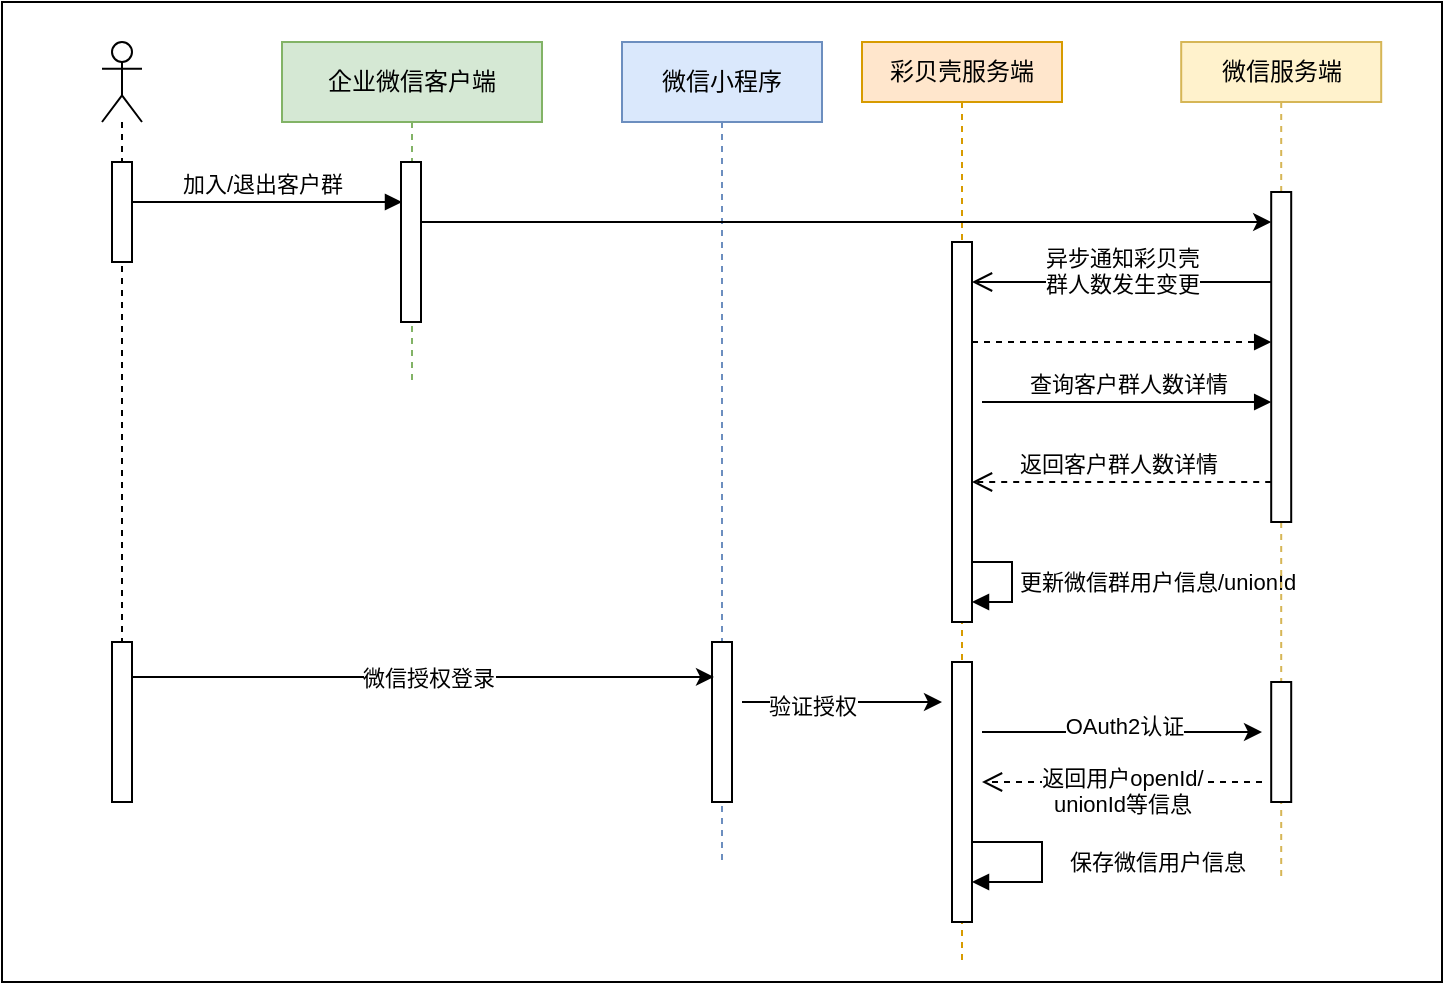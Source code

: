 <mxfile version="20.3.0" type="github">
  <diagram id="nNH0iHpRzvFXAM0J5vGR" name="第 1 页">
    <mxGraphModel dx="1038" dy="539" grid="1" gridSize="10" guides="1" tooltips="1" connect="1" arrows="1" fold="1" page="1" pageScale="1" pageWidth="827" pageHeight="1169" math="0" shadow="0">
      <root>
        <mxCell id="0" />
        <mxCell id="1" parent="0" />
        <mxCell id="8w5JZDVEYLkWVmozxsxg-20" value="" style="rounded=0;whiteSpace=wrap;html=1;glass=0;fillStyle=auto;strokeColor=default;gradientColor=none;" vertex="1" parent="1">
          <mxGeometry x="190" y="20" width="720" height="490" as="geometry" />
        </mxCell>
        <mxCell id="YepdNlx2plrvu8oHhmGV-1" value="企业微信客户端" style="shape=umlLifeline;perimeter=lifelinePerimeter;whiteSpace=wrap;html=1;container=1;collapsible=0;recursiveResize=0;outlineConnect=0;fillColor=#d5e8d4;strokeColor=#82b366;" parent="1" vertex="1">
          <mxGeometry x="330" y="40" width="130" height="170" as="geometry" />
        </mxCell>
        <mxCell id="YepdNlx2plrvu8oHhmGV-27" value="" style="html=1;points=[];perimeter=orthogonalPerimeter;fillStyle=auto;gradientColor=none;strokeColor=default;rounded=0;glass=0;" parent="YepdNlx2plrvu8oHhmGV-1" vertex="1">
          <mxGeometry x="59.5" y="60" width="10" height="80" as="geometry" />
        </mxCell>
        <mxCell id="YepdNlx2plrvu8oHhmGV-39" value="加入/退出客户群" style="html=1;verticalAlign=bottom;endArrow=block;rounded=0;" parent="YepdNlx2plrvu8oHhmGV-1" source="8w5JZDVEYLkWVmozxsxg-1" edge="1">
          <mxGeometry width="80" relative="1" as="geometry">
            <mxPoint x="-130" y="90" as="sourcePoint" />
            <mxPoint x="60" y="80" as="targetPoint" />
          </mxGeometry>
        </mxCell>
        <mxCell id="YepdNlx2plrvu8oHhmGV-4" value="微信小程序" style="shape=umlLifeline;perimeter=lifelinePerimeter;whiteSpace=wrap;html=1;container=1;collapsible=0;recursiveResize=0;outlineConnect=0;fillColor=#dae8fc;strokeColor=#6c8ebf;" parent="1" vertex="1">
          <mxGeometry x="500" y="40" width="100" height="410" as="geometry" />
        </mxCell>
        <mxCell id="8w5JZDVEYLkWVmozxsxg-4" value="" style="html=1;points=[];perimeter=orthogonalPerimeter;" vertex="1" parent="YepdNlx2plrvu8oHhmGV-4">
          <mxGeometry x="45" y="300" width="10" height="80" as="geometry" />
        </mxCell>
        <mxCell id="YepdNlx2plrvu8oHhmGV-5" value="彩贝壳服务端" style="shape=umlLifeline;perimeter=lifelinePerimeter;whiteSpace=wrap;html=1;container=1;collapsible=0;recursiveResize=0;outlineConnect=0;size=30;fillColor=#ffe6cc;strokeColor=#d79b00;" parent="1" vertex="1">
          <mxGeometry x="620" y="40" width="100" height="460" as="geometry" />
        </mxCell>
        <mxCell id="YepdNlx2plrvu8oHhmGV-43" value="" style="html=1;points=[];perimeter=orthogonalPerimeter;" parent="YepdNlx2plrvu8oHhmGV-5" vertex="1">
          <mxGeometry x="45" y="100" width="10" height="190" as="geometry" />
        </mxCell>
        <mxCell id="YepdNlx2plrvu8oHhmGV-46" value="异步通知彩贝壳&lt;br&gt;群人数发生变更" style="html=1;verticalAlign=bottom;endArrow=open;endSize=8;rounded=0;" parent="YepdNlx2plrvu8oHhmGV-5" source="YepdNlx2plrvu8oHhmGV-6" edge="1">
          <mxGeometry x="0.027" y="10" relative="1" as="geometry">
            <mxPoint x="135" y="120" as="sourcePoint" />
            <mxPoint x="55" y="120" as="targetPoint" />
            <mxPoint as="offset" />
          </mxGeometry>
        </mxCell>
        <mxCell id="YepdNlx2plrvu8oHhmGV-56" value="更新微信群用户信息/unionId" style="edgeStyle=orthogonalEdgeStyle;html=1;align=left;spacingLeft=2;endArrow=block;rounded=0;entryX=1;entryY=0;" parent="YepdNlx2plrvu8oHhmGV-5" source="YepdNlx2plrvu8oHhmGV-43" edge="1">
          <mxGeometry relative="1" as="geometry">
            <mxPoint x="45" y="260" as="sourcePoint" />
            <Array as="points">
              <mxPoint x="75" y="260" />
              <mxPoint x="75" y="280" />
            </Array>
            <mxPoint x="55" y="280" as="targetPoint" />
          </mxGeometry>
        </mxCell>
        <mxCell id="8w5JZDVEYLkWVmozxsxg-8" value="" style="html=1;points=[];perimeter=orthogonalPerimeter;" vertex="1" parent="YepdNlx2plrvu8oHhmGV-5">
          <mxGeometry x="45" y="310" width="10" height="130" as="geometry" />
        </mxCell>
        <mxCell id="8w5JZDVEYLkWVmozxsxg-18" value="保存微信用户信息" style="edgeStyle=orthogonalEdgeStyle;html=1;align=left;spacingLeft=2;endArrow=block;rounded=0;entryX=1;entryY=0;" edge="1" parent="YepdNlx2plrvu8oHhmGV-5">
          <mxGeometry y="10" relative="1" as="geometry">
            <mxPoint x="55" y="400" as="sourcePoint" />
            <Array as="points">
              <mxPoint x="90" y="400" />
              <mxPoint x="90" y="420" />
            </Array>
            <mxPoint x="55" y="420" as="targetPoint" />
            <mxPoint as="offset" />
          </mxGeometry>
        </mxCell>
        <mxCell id="YepdNlx2plrvu8oHhmGV-6" value="微信服务端" style="shape=umlLifeline;perimeter=lifelinePerimeter;whiteSpace=wrap;html=1;container=1;collapsible=0;recursiveResize=0;outlineConnect=0;size=30;fillColor=#fff2cc;strokeColor=#d6b656;" parent="1" vertex="1">
          <mxGeometry x="779.6" y="40" width="100" height="420" as="geometry" />
        </mxCell>
        <mxCell id="YepdNlx2plrvu8oHhmGV-30" value="" style="html=1;points=[];perimeter=orthogonalPerimeter;" parent="YepdNlx2plrvu8oHhmGV-6" vertex="1">
          <mxGeometry x="45" y="75" width="10" height="165" as="geometry" />
        </mxCell>
        <mxCell id="YepdNlx2plrvu8oHhmGV-50" value="" style="html=1;verticalAlign=bottom;endArrow=block;rounded=0;dashed=1;" parent="YepdNlx2plrvu8oHhmGV-6" source="YepdNlx2plrvu8oHhmGV-43" edge="1">
          <mxGeometry width="80" relative="1" as="geometry">
            <mxPoint x="-100.0" y="149.5" as="sourcePoint" />
            <mxPoint x="45.0" y="150" as="targetPoint" />
          </mxGeometry>
        </mxCell>
        <mxCell id="8w5JZDVEYLkWVmozxsxg-12" value="" style="html=1;points=[];perimeter=orthogonalPerimeter;" vertex="1" parent="YepdNlx2plrvu8oHhmGV-6">
          <mxGeometry x="45" y="320" width="10" height="60" as="geometry" />
        </mxCell>
        <mxCell id="YepdNlx2plrvu8oHhmGV-31" value="" style="edgeStyle=orthogonalEdgeStyle;rounded=0;orthogonalLoop=1;jettySize=auto;html=1;" parent="1" source="YepdNlx2plrvu8oHhmGV-27" target="YepdNlx2plrvu8oHhmGV-30" edge="1">
          <mxGeometry relative="1" as="geometry">
            <Array as="points">
              <mxPoint x="760" y="130" />
              <mxPoint x="760" y="130" />
            </Array>
          </mxGeometry>
        </mxCell>
        <mxCell id="YepdNlx2plrvu8oHhmGV-48" value="查询客户群人数详情" style="html=1;verticalAlign=bottom;endArrow=block;rounded=0;" parent="1" target="YepdNlx2plrvu8oHhmGV-30" edge="1">
          <mxGeometry width="80" relative="1" as="geometry">
            <mxPoint x="680" y="220" as="sourcePoint" />
            <mxPoint x="760" y="189.5" as="targetPoint" />
            <Array as="points">
              <mxPoint x="740" y="220" />
            </Array>
          </mxGeometry>
        </mxCell>
        <mxCell id="YepdNlx2plrvu8oHhmGV-49" value="返回客户群人数详情" style="html=1;verticalAlign=bottom;endArrow=open;dashed=1;endSize=8;rounded=0;" parent="1" edge="1" target="YepdNlx2plrvu8oHhmGV-43">
          <mxGeometry x="0.032" relative="1" as="geometry">
            <mxPoint x="824.6" y="260" as="sourcePoint" />
            <mxPoint x="680" y="260" as="targetPoint" />
            <mxPoint as="offset" />
          </mxGeometry>
        </mxCell>
        <mxCell id="8w5JZDVEYLkWVmozxsxg-1" value="" style="shape=umlLifeline;participant=umlActor;perimeter=lifelinePerimeter;whiteSpace=wrap;html=1;container=1;collapsible=0;recursiveResize=0;verticalAlign=top;spacingTop=36;outlineConnect=0;" vertex="1" parent="1">
          <mxGeometry x="240" y="40" width="20" height="360" as="geometry" />
        </mxCell>
        <mxCell id="8w5JZDVEYLkWVmozxsxg-2" value="" style="html=1;points=[];perimeter=orthogonalPerimeter;" vertex="1" parent="8w5JZDVEYLkWVmozxsxg-1">
          <mxGeometry x="5" y="60" width="10" height="50" as="geometry" />
        </mxCell>
        <mxCell id="8w5JZDVEYLkWVmozxsxg-3" value="" style="html=1;points=[];perimeter=orthogonalPerimeter;" vertex="1" parent="8w5JZDVEYLkWVmozxsxg-1">
          <mxGeometry x="5" y="300" width="10" height="80" as="geometry" />
        </mxCell>
        <mxCell id="8w5JZDVEYLkWVmozxsxg-5" value="" style="edgeStyle=orthogonalEdgeStyle;rounded=0;orthogonalLoop=1;jettySize=auto;html=1;endArrow=classic;endFill=1;exitX=0.98;exitY=0.218;exitDx=0;exitDy=0;exitPerimeter=0;entryX=0.1;entryY=0.218;entryDx=0;entryDy=0;entryPerimeter=0;" edge="1" parent="1" source="8w5JZDVEYLkWVmozxsxg-3" target="8w5JZDVEYLkWVmozxsxg-4">
          <mxGeometry relative="1" as="geometry" />
        </mxCell>
        <mxCell id="8w5JZDVEYLkWVmozxsxg-6" value="微信授权登录" style="edgeLabel;html=1;align=center;verticalAlign=middle;resizable=0;points=[];" vertex="1" connectable="0" parent="8w5JZDVEYLkWVmozxsxg-5">
          <mxGeometry x="0.236" relative="1" as="geometry">
            <mxPoint x="-32" as="offset" />
          </mxGeometry>
        </mxCell>
        <mxCell id="8w5JZDVEYLkWVmozxsxg-9" value="" style="edgeStyle=orthogonalEdgeStyle;rounded=0;orthogonalLoop=1;jettySize=auto;html=1;endArrow=classic;endFill=1;" edge="1" parent="1">
          <mxGeometry relative="1" as="geometry">
            <mxPoint x="560" y="370" as="sourcePoint" />
            <mxPoint x="660" y="370" as="targetPoint" />
          </mxGeometry>
        </mxCell>
        <mxCell id="8w5JZDVEYLkWVmozxsxg-10" value="验证授权" style="edgeLabel;html=1;align=center;verticalAlign=middle;resizable=0;points=[];" vertex="1" connectable="0" parent="8w5JZDVEYLkWVmozxsxg-9">
          <mxGeometry x="-0.306" y="-2" relative="1" as="geometry">
            <mxPoint as="offset" />
          </mxGeometry>
        </mxCell>
        <mxCell id="8w5JZDVEYLkWVmozxsxg-13" value="" style="edgeStyle=orthogonalEdgeStyle;rounded=0;orthogonalLoop=1;jettySize=auto;html=1;endArrow=classic;endFill=1;" edge="1" parent="1">
          <mxGeometry relative="1" as="geometry">
            <mxPoint x="680" y="385" as="sourcePoint" />
            <mxPoint x="820" y="385" as="targetPoint" />
          </mxGeometry>
        </mxCell>
        <mxCell id="8w5JZDVEYLkWVmozxsxg-14" value="OAuth2认证" style="edgeLabel;html=1;align=center;verticalAlign=middle;resizable=0;points=[];" vertex="1" connectable="0" parent="8w5JZDVEYLkWVmozxsxg-13">
          <mxGeometry x="-0.201" y="3" relative="1" as="geometry">
            <mxPoint x="15" as="offset" />
          </mxGeometry>
        </mxCell>
        <mxCell id="8w5JZDVEYLkWVmozxsxg-15" value="返回用户openId/&lt;br&gt;unionId等信息" style="html=1;verticalAlign=bottom;endArrow=open;dashed=1;endSize=8;rounded=0;" edge="1" parent="1">
          <mxGeometry y="20" relative="1" as="geometry">
            <mxPoint x="820" y="410" as="sourcePoint" />
            <mxPoint x="680" y="410" as="targetPoint" />
            <mxPoint as="offset" />
          </mxGeometry>
        </mxCell>
      </root>
    </mxGraphModel>
  </diagram>
</mxfile>
